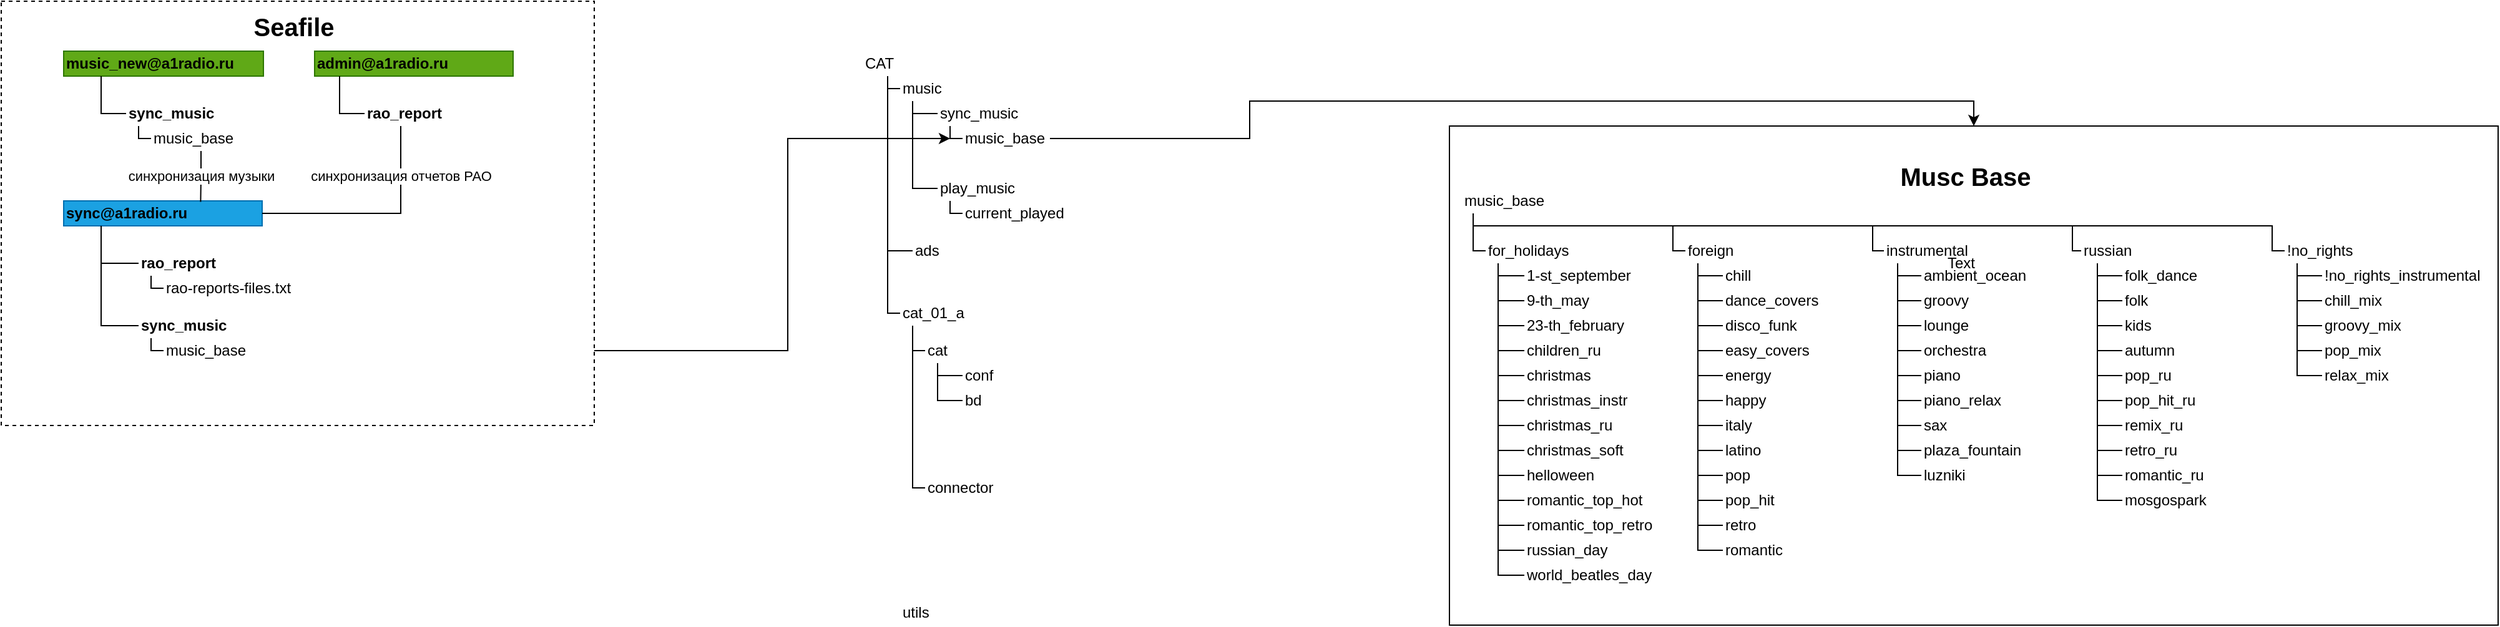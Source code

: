<mxfile version="15.2.1" type="github">
  <diagram id="9BgmfVq6AIESk__lORL1" name="Page-1">
    <mxGraphModel dx="1550" dy="375" grid="1" gridSize="10" guides="1" tooltips="1" connect="1" arrows="1" fold="1" page="1" pageScale="1" pageWidth="827" pageHeight="1169" background="none" math="0" shadow="0">
      <root>
        <mxCell id="0" />
        <mxCell id="1" parent="0" />
        <mxCell id="oPhpOvEjaYhGAEeN9ae9-47" style="edgeStyle=orthogonalEdgeStyle;rounded=0;orthogonalLoop=1;jettySize=auto;html=1;entryX=0;entryY=0.5;entryDx=0;entryDy=0;endArrow=none;endFill=0;" edge="1" parent="1" source="d_O0yF2bRHU_pppDEcbj-1" target="7tb3eAIySPWwLGPU3Ap1-7">
          <mxGeometry relative="1" as="geometry" />
        </mxCell>
        <mxCell id="oPhpOvEjaYhGAEeN9ae9-50" style="edgeStyle=orthogonalEdgeStyle;rounded=0;orthogonalLoop=1;jettySize=auto;html=1;entryX=0;entryY=0.5;entryDx=0;entryDy=0;endArrow=none;endFill=0;" edge="1" parent="1" source="d_O0yF2bRHU_pppDEcbj-1" target="7tb3eAIySPWwLGPU3Ap1-27">
          <mxGeometry relative="1" as="geometry">
            <Array as="points">
              <mxPoint x="120" y="250" />
            </Array>
          </mxGeometry>
        </mxCell>
        <mxCell id="d_O0yF2bRHU_pppDEcbj-1" value="CAT" style="text;html=1;strokeColor=none;fillColor=none;align=left;verticalAlign=middle;whiteSpace=wrap;rounded=0;" parent="1" vertex="1">
          <mxGeometry x="100" y="40" width="40" height="20" as="geometry" />
        </mxCell>
        <mxCell id="oPhpOvEjaYhGAEeN9ae9-45" style="edgeStyle=orthogonalEdgeStyle;rounded=0;orthogonalLoop=1;jettySize=auto;html=1;entryX=0;entryY=0.5;entryDx=0;entryDy=0;endArrow=none;endFill=0;" edge="1" parent="1" source="7tb3eAIySPWwLGPU3Ap1-1" target="7tb3eAIySPWwLGPU3Ap1-5">
          <mxGeometry relative="1" as="geometry">
            <Array as="points">
              <mxPoint x="140" y="150" />
            </Array>
          </mxGeometry>
        </mxCell>
        <mxCell id="oPhpOvEjaYhGAEeN9ae9-46" style="edgeStyle=orthogonalEdgeStyle;rounded=0;orthogonalLoop=1;jettySize=auto;html=1;entryX=0;entryY=0.5;entryDx=0;entryDy=0;endArrow=none;endFill=0;" edge="1" parent="1" source="7tb3eAIySPWwLGPU3Ap1-1" target="7tb3eAIySPWwLGPU3Ap1-4">
          <mxGeometry relative="1" as="geometry">
            <Array as="points">
              <mxPoint x="140" y="90" />
            </Array>
          </mxGeometry>
        </mxCell>
        <mxCell id="7tb3eAIySPWwLGPU3Ap1-1" value="music" style="text;html=1;strokeColor=none;fillColor=none;align=left;verticalAlign=middle;whiteSpace=wrap;rounded=0;" parent="1" vertex="1">
          <mxGeometry x="130" y="60" width="40" height="20" as="geometry" />
        </mxCell>
        <mxCell id="7tb3eAIySPWwLGPU3Ap1-3" value="" style="endArrow=none;html=1;entryX=0;entryY=0.5;entryDx=0;entryDy=0;align=left;" parent="1" target="7tb3eAIySPWwLGPU3Ap1-1" edge="1">
          <mxGeometry width="50" height="50" relative="1" as="geometry">
            <mxPoint x="120" y="70" as="sourcePoint" />
            <mxPoint x="230" y="90" as="targetPoint" />
          </mxGeometry>
        </mxCell>
        <mxCell id="ep3nBhFJSTnfOGq6wZo2-80" style="edgeStyle=orthogonalEdgeStyle;rounded=0;orthogonalLoop=1;jettySize=auto;html=1;entryX=0;entryY=0.5;entryDx=0;entryDy=0;endArrow=none;endFill=0;" parent="1" source="7tb3eAIySPWwLGPU3Ap1-4" target="7tb3eAIySPWwLGPU3Ap1-6" edge="1">
          <mxGeometry relative="1" as="geometry">
            <Array as="points">
              <mxPoint x="170" y="110" />
            </Array>
          </mxGeometry>
        </mxCell>
        <mxCell id="7tb3eAIySPWwLGPU3Ap1-4" value="sync_music" style="text;html=1;strokeColor=none;fillColor=none;align=left;verticalAlign=middle;whiteSpace=wrap;rounded=0;" parent="1" vertex="1">
          <mxGeometry x="160" y="80" width="70" height="20" as="geometry" />
        </mxCell>
        <mxCell id="ep3nBhFJSTnfOGq6wZo2-81" style="edgeStyle=orthogonalEdgeStyle;rounded=0;orthogonalLoop=1;jettySize=auto;html=1;entryX=0;entryY=0.5;entryDx=0;entryDy=0;endArrow=none;endFill=0;" parent="1" source="7tb3eAIySPWwLGPU3Ap1-5" target="7tb3eAIySPWwLGPU3Ap1-21" edge="1">
          <mxGeometry relative="1" as="geometry">
            <Array as="points">
              <mxPoint x="170" y="170" />
            </Array>
          </mxGeometry>
        </mxCell>
        <mxCell id="7tb3eAIySPWwLGPU3Ap1-5" value="play_music" style="text;html=1;strokeColor=none;fillColor=none;align=left;verticalAlign=middle;whiteSpace=wrap;rounded=0;" parent="1" vertex="1">
          <mxGeometry x="160" y="140" width="70" height="20" as="geometry" />
        </mxCell>
        <mxCell id="oPhpOvEjaYhGAEeN9ae9-40" style="edgeStyle=orthogonalEdgeStyle;rounded=0;orthogonalLoop=1;jettySize=auto;html=1;entryX=0.5;entryY=0;entryDx=0;entryDy=0;endArrow=classic;endFill=1;" edge="1" parent="1" source="7tb3eAIySPWwLGPU3Ap1-6" target="oPhpOvEjaYhGAEeN9ae9-32">
          <mxGeometry relative="1" as="geometry" />
        </mxCell>
        <mxCell id="7tb3eAIySPWwLGPU3Ap1-6" value="music_base" style="text;html=1;strokeColor=none;fillColor=none;align=left;verticalAlign=middle;whiteSpace=wrap;rounded=0;" parent="1" vertex="1">
          <mxGeometry x="180" y="100" width="70" height="20" as="geometry" />
        </mxCell>
        <mxCell id="7tb3eAIySPWwLGPU3Ap1-7" value="ads" style="text;html=1;strokeColor=none;fillColor=none;align=left;verticalAlign=middle;whiteSpace=wrap;rounded=0;" parent="1" vertex="1">
          <mxGeometry x="140" y="190" width="30" height="20" as="geometry" />
        </mxCell>
        <mxCell id="7tb3eAIySPWwLGPU3Ap1-21" value="current_played" style="text;html=1;strokeColor=none;fillColor=none;align=left;verticalAlign=middle;whiteSpace=wrap;rounded=0;" parent="1" vertex="1">
          <mxGeometry x="180" y="160" width="80" height="20" as="geometry" />
        </mxCell>
        <mxCell id="oPhpOvEjaYhGAEeN9ae9-48" style="edgeStyle=orthogonalEdgeStyle;rounded=0;orthogonalLoop=1;jettySize=auto;html=1;entryX=0;entryY=0.5;entryDx=0;entryDy=0;endArrow=none;endFill=0;" edge="1" parent="1" source="7tb3eAIySPWwLGPU3Ap1-27" target="7tb3eAIySPWwLGPU3Ap1-30">
          <mxGeometry relative="1" as="geometry">
            <Array as="points">
              <mxPoint x="140" y="280" />
            </Array>
          </mxGeometry>
        </mxCell>
        <mxCell id="oPhpOvEjaYhGAEeN9ae9-49" style="edgeStyle=orthogonalEdgeStyle;rounded=0;orthogonalLoop=1;jettySize=auto;html=1;entryX=0;entryY=0.5;entryDx=0;entryDy=0;endArrow=none;endFill=0;" edge="1" parent="1" source="7tb3eAIySPWwLGPU3Ap1-27" target="7tb3eAIySPWwLGPU3Ap1-39">
          <mxGeometry relative="1" as="geometry">
            <Array as="points">
              <mxPoint x="140" y="390" />
            </Array>
          </mxGeometry>
        </mxCell>
        <mxCell id="7tb3eAIySPWwLGPU3Ap1-27" value="cat_01_a" style="text;html=1;strokeColor=none;fillColor=none;align=left;verticalAlign=middle;whiteSpace=wrap;rounded=0;" parent="1" vertex="1">
          <mxGeometry x="130" y="240" width="60" height="20" as="geometry" />
        </mxCell>
        <mxCell id="oPhpOvEjaYhGAEeN9ae9-43" style="edgeStyle=orthogonalEdgeStyle;rounded=0;orthogonalLoop=1;jettySize=auto;html=1;entryX=0;entryY=0.5;entryDx=0;entryDy=0;endArrow=none;endFill=0;" edge="1" parent="1" target="7tb3eAIySPWwLGPU3Ap1-41">
          <mxGeometry relative="1" as="geometry">
            <mxPoint x="160" y="290" as="sourcePoint" />
            <Array as="points">
              <mxPoint x="160" y="300" />
            </Array>
          </mxGeometry>
        </mxCell>
        <mxCell id="oPhpOvEjaYhGAEeN9ae9-44" style="edgeStyle=orthogonalEdgeStyle;rounded=0;orthogonalLoop=1;jettySize=auto;html=1;entryX=0;entryY=0.5;entryDx=0;entryDy=0;endArrow=none;endFill=0;" edge="1" parent="1" target="7tb3eAIySPWwLGPU3Ap1-42">
          <mxGeometry relative="1" as="geometry">
            <mxPoint x="160" y="290" as="sourcePoint" />
            <Array as="points">
              <mxPoint x="160" y="320" />
            </Array>
          </mxGeometry>
        </mxCell>
        <mxCell id="7tb3eAIySPWwLGPU3Ap1-30" value="cat" style="text;html=1;strokeColor=none;fillColor=none;align=left;verticalAlign=middle;whiteSpace=wrap;rounded=0;" parent="1" vertex="1">
          <mxGeometry x="150" y="270" width="30" height="20" as="geometry" />
        </mxCell>
        <mxCell id="7tb3eAIySPWwLGPU3Ap1-39" value="connector" style="text;html=1;strokeColor=none;fillColor=none;align=left;verticalAlign=middle;whiteSpace=wrap;rounded=0;" parent="1" vertex="1">
          <mxGeometry x="150" y="380" width="60" height="20" as="geometry" />
        </mxCell>
        <mxCell id="7tb3eAIySPWwLGPU3Ap1-41" value="conf" style="text;html=1;strokeColor=none;fillColor=none;align=left;verticalAlign=middle;whiteSpace=wrap;rounded=0;" parent="1" vertex="1">
          <mxGeometry x="180" y="290" width="40" height="20" as="geometry" />
        </mxCell>
        <mxCell id="7tb3eAIySPWwLGPU3Ap1-42" value="bd" style="text;html=1;strokeColor=none;fillColor=none;align=left;verticalAlign=middle;whiteSpace=wrap;rounded=0;" parent="1" vertex="1">
          <mxGeometry x="180" y="310" width="40" height="20" as="geometry" />
        </mxCell>
        <mxCell id="7tb3eAIySPWwLGPU3Ap1-44" value="utils" style="text;html=1;strokeColor=none;fillColor=none;align=left;verticalAlign=middle;whiteSpace=wrap;rounded=0;" parent="1" vertex="1">
          <mxGeometry x="130" y="480" width="40" height="20" as="geometry" />
        </mxCell>
        <mxCell id="ep3nBhFJSTnfOGq6wZo2-79" style="edgeStyle=orthogonalEdgeStyle;rounded=0;orthogonalLoop=1;jettySize=auto;html=1;endArrow=classic;endFill=1;" parent="1" source="ep3nBhFJSTnfOGq6wZo2-77" edge="1">
          <mxGeometry relative="1" as="geometry">
            <mxPoint x="170" y="110" as="targetPoint" />
            <Array as="points">
              <mxPoint x="40" y="280" />
              <mxPoint x="40" y="110" />
            </Array>
          </mxGeometry>
        </mxCell>
        <mxCell id="oPhpOvEjaYhGAEeN9ae9-36" value="" style="group;" vertex="1" connectable="0" parent="1">
          <mxGeometry x="570" y="100" width="840" height="400" as="geometry" />
        </mxCell>
        <mxCell id="oPhpOvEjaYhGAEeN9ae9-32" value="" style="rounded=0;whiteSpace=wrap;html=1;" vertex="1" parent="oPhpOvEjaYhGAEeN9ae9-36">
          <mxGeometry width="840" height="400" as="geometry" />
        </mxCell>
        <mxCell id="d_O0yF2bRHU_pppDEcbj-6" value="music_base" style="text;html=1;strokeColor=none;fillColor=none;align=left;verticalAlign=middle;whiteSpace=wrap;rounded=0;" parent="oPhpOvEjaYhGAEeN9ae9-36" vertex="1">
          <mxGeometry x="10" y="50" width="70" height="20" as="geometry" />
        </mxCell>
        <mxCell id="d_O0yF2bRHU_pppDEcbj-8" value="for_holidays" style="text;html=1;strokeColor=none;fillColor=none;align=left;verticalAlign=middle;whiteSpace=wrap;rounded=0;" parent="oPhpOvEjaYhGAEeN9ae9-36" vertex="1">
          <mxGeometry x="29" y="90" width="70" height="20" as="geometry" />
        </mxCell>
        <mxCell id="ep3nBhFJSTnfOGq6wZo2-87" style="edgeStyle=orthogonalEdgeStyle;rounded=0;orthogonalLoop=1;jettySize=auto;html=1;entryX=0;entryY=0.5;entryDx=0;entryDy=0;endArrow=none;endFill=0;" parent="oPhpOvEjaYhGAEeN9ae9-36" source="d_O0yF2bRHU_pppDEcbj-6" target="d_O0yF2bRHU_pppDEcbj-8" edge="1">
          <mxGeometry relative="1" as="geometry">
            <Array as="points">
              <mxPoint x="19" y="100" />
            </Array>
          </mxGeometry>
        </mxCell>
        <mxCell id="d_O0yF2bRHU_pppDEcbj-12" value="1-st_september" style="text;html=1;strokeColor=none;fillColor=none;align=left;verticalAlign=middle;whiteSpace=wrap;rounded=0;" parent="oPhpOvEjaYhGAEeN9ae9-36" vertex="1">
          <mxGeometry x="60" y="110" width="90" height="20" as="geometry" />
        </mxCell>
        <mxCell id="ep3nBhFJSTnfOGq6wZo2-110" style="edgeStyle=orthogonalEdgeStyle;rounded=0;orthogonalLoop=1;jettySize=auto;html=1;entryX=0;entryY=0.5;entryDx=0;entryDy=0;endArrow=none;endFill=0;" parent="oPhpOvEjaYhGAEeN9ae9-36" source="d_O0yF2bRHU_pppDEcbj-8" target="d_O0yF2bRHU_pppDEcbj-12" edge="1">
          <mxGeometry relative="1" as="geometry">
            <Array as="points">
              <mxPoint x="39" y="120" />
            </Array>
          </mxGeometry>
        </mxCell>
        <mxCell id="d_O0yF2bRHU_pppDEcbj-14" value="9-th_may" style="text;html=1;strokeColor=none;fillColor=none;align=left;verticalAlign=middle;whiteSpace=wrap;rounded=0;" parent="oPhpOvEjaYhGAEeN9ae9-36" vertex="1">
          <mxGeometry x="60" y="130" width="60" height="20" as="geometry" />
        </mxCell>
        <mxCell id="ep3nBhFJSTnfOGq6wZo2-111" style="edgeStyle=orthogonalEdgeStyle;rounded=0;orthogonalLoop=1;jettySize=auto;html=1;entryX=0;entryY=0.5;entryDx=0;entryDy=0;endArrow=none;endFill=0;" parent="oPhpOvEjaYhGAEeN9ae9-36" source="d_O0yF2bRHU_pppDEcbj-8" target="d_O0yF2bRHU_pppDEcbj-14" edge="1">
          <mxGeometry relative="1" as="geometry">
            <Array as="points">
              <mxPoint x="39" y="140" />
            </Array>
          </mxGeometry>
        </mxCell>
        <mxCell id="d_O0yF2bRHU_pppDEcbj-16" value="children_ru" style="text;html=1;fillColor=none;align=left;verticalAlign=middle;whiteSpace=wrap;rounded=0;" parent="oPhpOvEjaYhGAEeN9ae9-36" vertex="1">
          <mxGeometry x="60" y="170" width="70" height="20" as="geometry" />
        </mxCell>
        <mxCell id="ep3nBhFJSTnfOGq6wZo2-113" style="edgeStyle=orthogonalEdgeStyle;rounded=0;orthogonalLoop=1;jettySize=auto;html=1;entryX=0;entryY=0.5;entryDx=0;entryDy=0;endArrow=none;endFill=0;" parent="oPhpOvEjaYhGAEeN9ae9-36" source="d_O0yF2bRHU_pppDEcbj-8" target="d_O0yF2bRHU_pppDEcbj-16" edge="1">
          <mxGeometry relative="1" as="geometry">
            <Array as="points">
              <mxPoint x="39" y="180" />
            </Array>
          </mxGeometry>
        </mxCell>
        <mxCell id="d_O0yF2bRHU_pppDEcbj-17" value="23-th_february" style="text;html=1;strokeColor=none;fillColor=none;align=left;verticalAlign=middle;whiteSpace=wrap;rounded=0;" parent="oPhpOvEjaYhGAEeN9ae9-36" vertex="1">
          <mxGeometry x="60" y="150" width="90" height="20" as="geometry" />
        </mxCell>
        <mxCell id="ep3nBhFJSTnfOGq6wZo2-112" style="edgeStyle=orthogonalEdgeStyle;rounded=0;orthogonalLoop=1;jettySize=auto;html=1;entryX=0;entryY=0.5;entryDx=0;entryDy=0;endArrow=none;endFill=0;" parent="oPhpOvEjaYhGAEeN9ae9-36" source="d_O0yF2bRHU_pppDEcbj-8" target="d_O0yF2bRHU_pppDEcbj-17" edge="1">
          <mxGeometry relative="1" as="geometry">
            <Array as="points">
              <mxPoint x="39" y="160" />
            </Array>
          </mxGeometry>
        </mxCell>
        <mxCell id="d_O0yF2bRHU_pppDEcbj-21" value="christmas" style="text;html=1;strokeColor=none;fillColor=none;align=left;verticalAlign=middle;whiteSpace=wrap;rounded=0;" parent="oPhpOvEjaYhGAEeN9ae9-36" vertex="1">
          <mxGeometry x="60" y="190" width="60" height="20" as="geometry" />
        </mxCell>
        <mxCell id="ep3nBhFJSTnfOGq6wZo2-114" style="edgeStyle=orthogonalEdgeStyle;rounded=0;orthogonalLoop=1;jettySize=auto;html=1;entryX=0;entryY=0.5;entryDx=0;entryDy=0;endArrow=none;endFill=0;" parent="oPhpOvEjaYhGAEeN9ae9-36" source="d_O0yF2bRHU_pppDEcbj-8" target="d_O0yF2bRHU_pppDEcbj-21" edge="1">
          <mxGeometry relative="1" as="geometry">
            <Array as="points">
              <mxPoint x="39" y="200" />
            </Array>
          </mxGeometry>
        </mxCell>
        <mxCell id="d_O0yF2bRHU_pppDEcbj-23" value="christmas_instr" style="text;html=1;strokeColor=none;fillColor=none;align=left;verticalAlign=middle;whiteSpace=wrap;rounded=0;" parent="oPhpOvEjaYhGAEeN9ae9-36" vertex="1">
          <mxGeometry x="60" y="210" width="90" height="20" as="geometry" />
        </mxCell>
        <mxCell id="oPhpOvEjaYhGAEeN9ae9-11" style="edgeStyle=orthogonalEdgeStyle;rounded=0;orthogonalLoop=1;jettySize=auto;html=1;entryX=0;entryY=0.5;entryDx=0;entryDy=0;endArrow=none;endFill=0;" edge="1" parent="oPhpOvEjaYhGAEeN9ae9-36" source="d_O0yF2bRHU_pppDEcbj-8" target="d_O0yF2bRHU_pppDEcbj-23">
          <mxGeometry relative="1" as="geometry">
            <Array as="points">
              <mxPoint x="39" y="220" />
            </Array>
          </mxGeometry>
        </mxCell>
        <mxCell id="d_O0yF2bRHU_pppDEcbj-24" value="christmas_ru" style="text;html=1;strokeColor=none;fillColor=none;align=left;verticalAlign=middle;whiteSpace=wrap;rounded=0;" parent="oPhpOvEjaYhGAEeN9ae9-36" vertex="1">
          <mxGeometry x="60" y="230" width="80" height="20" as="geometry" />
        </mxCell>
        <mxCell id="oPhpOvEjaYhGAEeN9ae9-12" style="edgeStyle=orthogonalEdgeStyle;rounded=0;orthogonalLoop=1;jettySize=auto;html=1;entryX=0;entryY=0.5;entryDx=0;entryDy=0;endArrow=none;endFill=0;" edge="1" parent="oPhpOvEjaYhGAEeN9ae9-36" source="d_O0yF2bRHU_pppDEcbj-8" target="d_O0yF2bRHU_pppDEcbj-24">
          <mxGeometry relative="1" as="geometry">
            <Array as="points">
              <mxPoint x="39" y="240" />
            </Array>
          </mxGeometry>
        </mxCell>
        <mxCell id="d_O0yF2bRHU_pppDEcbj-25" value="christmas_soft" style="text;html=1;strokeColor=none;fillColor=none;align=left;verticalAlign=middle;whiteSpace=wrap;rounded=0;" parent="oPhpOvEjaYhGAEeN9ae9-36" vertex="1">
          <mxGeometry x="60" y="250" width="90" height="20" as="geometry" />
        </mxCell>
        <mxCell id="oPhpOvEjaYhGAEeN9ae9-13" style="edgeStyle=orthogonalEdgeStyle;rounded=0;orthogonalLoop=1;jettySize=auto;html=1;entryX=0;entryY=0.5;entryDx=0;entryDy=0;endArrow=none;endFill=0;" edge="1" parent="oPhpOvEjaYhGAEeN9ae9-36" source="d_O0yF2bRHU_pppDEcbj-8" target="d_O0yF2bRHU_pppDEcbj-25">
          <mxGeometry relative="1" as="geometry">
            <Array as="points">
              <mxPoint x="39" y="260" />
            </Array>
          </mxGeometry>
        </mxCell>
        <mxCell id="d_O0yF2bRHU_pppDEcbj-26" value="helloween" style="text;html=1;strokeColor=none;fillColor=none;align=left;verticalAlign=middle;whiteSpace=wrap;rounded=0;" parent="oPhpOvEjaYhGAEeN9ae9-36" vertex="1">
          <mxGeometry x="60" y="270" width="70" height="20" as="geometry" />
        </mxCell>
        <mxCell id="oPhpOvEjaYhGAEeN9ae9-14" style="edgeStyle=orthogonalEdgeStyle;rounded=0;orthogonalLoop=1;jettySize=auto;html=1;entryX=0;entryY=0.5;entryDx=0;entryDy=0;endArrow=none;endFill=0;" edge="1" parent="oPhpOvEjaYhGAEeN9ae9-36" source="d_O0yF2bRHU_pppDEcbj-8" target="d_O0yF2bRHU_pppDEcbj-26">
          <mxGeometry relative="1" as="geometry">
            <Array as="points">
              <mxPoint x="39" y="280" />
            </Array>
          </mxGeometry>
        </mxCell>
        <mxCell id="d_O0yF2bRHU_pppDEcbj-27" value="romantic_top_hot" style="text;html=1;strokeColor=none;fillColor=none;align=left;verticalAlign=middle;whiteSpace=wrap;rounded=0;" parent="oPhpOvEjaYhGAEeN9ae9-36" vertex="1">
          <mxGeometry x="60" y="290" width="110" height="20" as="geometry" />
        </mxCell>
        <mxCell id="oPhpOvEjaYhGAEeN9ae9-15" style="edgeStyle=orthogonalEdgeStyle;rounded=0;orthogonalLoop=1;jettySize=auto;html=1;entryX=0;entryY=0.5;entryDx=0;entryDy=0;endArrow=none;endFill=0;" edge="1" parent="oPhpOvEjaYhGAEeN9ae9-36" source="d_O0yF2bRHU_pppDEcbj-8" target="d_O0yF2bRHU_pppDEcbj-27">
          <mxGeometry relative="1" as="geometry">
            <Array as="points">
              <mxPoint x="39" y="300" />
            </Array>
          </mxGeometry>
        </mxCell>
        <mxCell id="d_O0yF2bRHU_pppDEcbj-28" value="romantic_top_retro" style="text;html=1;strokeColor=none;fillColor=none;align=left;verticalAlign=middle;whiteSpace=wrap;rounded=0;" parent="oPhpOvEjaYhGAEeN9ae9-36" vertex="1">
          <mxGeometry x="60" y="310" width="120" height="20" as="geometry" />
        </mxCell>
        <mxCell id="oPhpOvEjaYhGAEeN9ae9-16" style="edgeStyle=orthogonalEdgeStyle;rounded=0;orthogonalLoop=1;jettySize=auto;html=1;entryX=0;entryY=0.5;entryDx=0;entryDy=0;endArrow=none;endFill=0;" edge="1" parent="oPhpOvEjaYhGAEeN9ae9-36" source="d_O0yF2bRHU_pppDEcbj-8" target="d_O0yF2bRHU_pppDEcbj-28">
          <mxGeometry relative="1" as="geometry">
            <Array as="points">
              <mxPoint x="39" y="320" />
            </Array>
          </mxGeometry>
        </mxCell>
        <mxCell id="d_O0yF2bRHU_pppDEcbj-29" value="russian_day" style="text;html=1;strokeColor=none;fillColor=none;align=left;verticalAlign=middle;whiteSpace=wrap;rounded=0;" parent="oPhpOvEjaYhGAEeN9ae9-36" vertex="1">
          <mxGeometry x="60" y="330" width="80" height="20" as="geometry" />
        </mxCell>
        <mxCell id="oPhpOvEjaYhGAEeN9ae9-17" style="edgeStyle=orthogonalEdgeStyle;rounded=0;orthogonalLoop=1;jettySize=auto;html=1;entryX=0;entryY=0.5;entryDx=0;entryDy=0;endArrow=none;endFill=0;" edge="1" parent="oPhpOvEjaYhGAEeN9ae9-36" source="d_O0yF2bRHU_pppDEcbj-8" target="d_O0yF2bRHU_pppDEcbj-29">
          <mxGeometry relative="1" as="geometry">
            <Array as="points">
              <mxPoint x="39" y="340" />
            </Array>
          </mxGeometry>
        </mxCell>
        <mxCell id="d_O0yF2bRHU_pppDEcbj-30" value="world_beatles_day" style="text;html=1;strokeColor=none;fillColor=none;align=left;verticalAlign=middle;whiteSpace=wrap;rounded=0;" parent="oPhpOvEjaYhGAEeN9ae9-36" vertex="1">
          <mxGeometry x="60" y="350" width="120" height="20" as="geometry" />
        </mxCell>
        <mxCell id="ep3nBhFJSTnfOGq6wZo2-109" style="edgeStyle=orthogonalEdgeStyle;rounded=0;orthogonalLoop=1;jettySize=auto;html=1;entryX=0;entryY=0.5;entryDx=0;entryDy=0;endArrow=none;endFill=0;" parent="oPhpOvEjaYhGAEeN9ae9-36" source="d_O0yF2bRHU_pppDEcbj-8" target="d_O0yF2bRHU_pppDEcbj-30" edge="1">
          <mxGeometry relative="1" as="geometry">
            <Array as="points">
              <mxPoint x="39" y="360" />
            </Array>
          </mxGeometry>
        </mxCell>
        <mxCell id="d_O0yF2bRHU_pppDEcbj-42" value="foreign" style="text;html=1;strokeColor=none;fillColor=none;align=left;verticalAlign=middle;whiteSpace=wrap;rounded=0;" parent="oPhpOvEjaYhGAEeN9ae9-36" vertex="1">
          <mxGeometry x="189" y="90" width="50" height="20" as="geometry" />
        </mxCell>
        <mxCell id="ep3nBhFJSTnfOGq6wZo2-88" style="edgeStyle=orthogonalEdgeStyle;rounded=0;orthogonalLoop=1;jettySize=auto;html=1;entryX=0;entryY=0.5;entryDx=0;entryDy=0;endArrow=none;endFill=0;" parent="oPhpOvEjaYhGAEeN9ae9-36" source="d_O0yF2bRHU_pppDEcbj-6" target="d_O0yF2bRHU_pppDEcbj-42" edge="1">
          <mxGeometry relative="1" as="geometry">
            <Array as="points">
              <mxPoint x="19" y="80" />
              <mxPoint x="179" y="80" />
              <mxPoint x="179" y="100" />
            </Array>
          </mxGeometry>
        </mxCell>
        <mxCell id="d_O0yF2bRHU_pppDEcbj-45" value="chill" style="text;html=1;strokeColor=none;fillColor=none;align=left;verticalAlign=middle;whiteSpace=wrap;rounded=0;" parent="oPhpOvEjaYhGAEeN9ae9-36" vertex="1">
          <mxGeometry x="219" y="110" width="30" height="20" as="geometry" />
        </mxCell>
        <mxCell id="ep3nBhFJSTnfOGq6wZo2-106" style="edgeStyle=orthogonalEdgeStyle;rounded=0;orthogonalLoop=1;jettySize=auto;html=1;entryX=0;entryY=0.5;entryDx=0;entryDy=0;endArrow=none;endFill=0;" parent="oPhpOvEjaYhGAEeN9ae9-36" source="d_O0yF2bRHU_pppDEcbj-42" target="d_O0yF2bRHU_pppDEcbj-45" edge="1">
          <mxGeometry relative="1" as="geometry">
            <Array as="points">
              <mxPoint x="199" y="120" />
            </Array>
          </mxGeometry>
        </mxCell>
        <mxCell id="d_O0yF2bRHU_pppDEcbj-46" value="dance_covers" style="text;html=1;strokeColor=none;fillColor=none;align=left;verticalAlign=middle;whiteSpace=wrap;rounded=0;" parent="oPhpOvEjaYhGAEeN9ae9-36" vertex="1">
          <mxGeometry x="219" y="130" width="90" height="20" as="geometry" />
        </mxCell>
        <mxCell id="ep3nBhFJSTnfOGq6wZo2-105" style="edgeStyle=orthogonalEdgeStyle;rounded=0;orthogonalLoop=1;jettySize=auto;html=1;entryX=0;entryY=0.5;entryDx=0;entryDy=0;endArrow=none;endFill=0;" parent="oPhpOvEjaYhGAEeN9ae9-36" source="d_O0yF2bRHU_pppDEcbj-42" target="d_O0yF2bRHU_pppDEcbj-46" edge="1">
          <mxGeometry relative="1" as="geometry">
            <Array as="points">
              <mxPoint x="199" y="140" />
            </Array>
          </mxGeometry>
        </mxCell>
        <mxCell id="d_O0yF2bRHU_pppDEcbj-47" value="disco_funk" style="text;html=1;strokeColor=none;fillColor=none;align=left;verticalAlign=middle;whiteSpace=wrap;rounded=0;" parent="oPhpOvEjaYhGAEeN9ae9-36" vertex="1">
          <mxGeometry x="219" y="150" width="70" height="20" as="geometry" />
        </mxCell>
        <mxCell id="ep3nBhFJSTnfOGq6wZo2-104" style="edgeStyle=orthogonalEdgeStyle;rounded=0;orthogonalLoop=1;jettySize=auto;html=1;entryX=0;entryY=0.5;entryDx=0;entryDy=0;endArrow=none;endFill=0;" parent="oPhpOvEjaYhGAEeN9ae9-36" source="d_O0yF2bRHU_pppDEcbj-42" target="d_O0yF2bRHU_pppDEcbj-47" edge="1">
          <mxGeometry relative="1" as="geometry">
            <Array as="points">
              <mxPoint x="199" y="160" />
            </Array>
          </mxGeometry>
        </mxCell>
        <mxCell id="d_O0yF2bRHU_pppDEcbj-48" value="easy_covers" style="text;html=1;strokeColor=none;fillColor=none;align=left;verticalAlign=middle;whiteSpace=wrap;rounded=0;" parent="oPhpOvEjaYhGAEeN9ae9-36" vertex="1">
          <mxGeometry x="219" y="170" width="80" height="20" as="geometry" />
        </mxCell>
        <mxCell id="ep3nBhFJSTnfOGq6wZo2-103" style="edgeStyle=orthogonalEdgeStyle;rounded=0;orthogonalLoop=1;jettySize=auto;html=1;entryX=0;entryY=0.5;entryDx=0;entryDy=0;endArrow=none;endFill=0;" parent="oPhpOvEjaYhGAEeN9ae9-36" source="d_O0yF2bRHU_pppDEcbj-42" target="d_O0yF2bRHU_pppDEcbj-48" edge="1">
          <mxGeometry relative="1" as="geometry">
            <Array as="points">
              <mxPoint x="199" y="180" />
            </Array>
          </mxGeometry>
        </mxCell>
        <mxCell id="d_O0yF2bRHU_pppDEcbj-49" value="energy" style="text;html=1;strokeColor=none;fillColor=none;align=left;verticalAlign=middle;whiteSpace=wrap;rounded=0;" parent="oPhpOvEjaYhGAEeN9ae9-36" vertex="1">
          <mxGeometry x="219" y="190" width="50" height="20" as="geometry" />
        </mxCell>
        <mxCell id="ep3nBhFJSTnfOGq6wZo2-102" style="edgeStyle=orthogonalEdgeStyle;rounded=0;orthogonalLoop=1;jettySize=auto;html=1;entryX=0;entryY=0.5;entryDx=0;entryDy=0;endArrow=none;endFill=0;" parent="oPhpOvEjaYhGAEeN9ae9-36" source="d_O0yF2bRHU_pppDEcbj-42" target="d_O0yF2bRHU_pppDEcbj-49" edge="1">
          <mxGeometry relative="1" as="geometry">
            <Array as="points">
              <mxPoint x="199" y="200" />
            </Array>
          </mxGeometry>
        </mxCell>
        <mxCell id="d_O0yF2bRHU_pppDEcbj-50" value="happy" style="text;html=1;strokeColor=none;fillColor=none;align=left;verticalAlign=middle;whiteSpace=wrap;rounded=0;" parent="oPhpOvEjaYhGAEeN9ae9-36" vertex="1">
          <mxGeometry x="219" y="210" width="50" height="20" as="geometry" />
        </mxCell>
        <mxCell id="ep3nBhFJSTnfOGq6wZo2-101" style="edgeStyle=orthogonalEdgeStyle;rounded=0;orthogonalLoop=1;jettySize=auto;html=1;entryX=0;entryY=0.5;entryDx=0;entryDy=0;endArrow=none;endFill=0;" parent="oPhpOvEjaYhGAEeN9ae9-36" source="d_O0yF2bRHU_pppDEcbj-42" target="d_O0yF2bRHU_pppDEcbj-50" edge="1">
          <mxGeometry relative="1" as="geometry">
            <Array as="points">
              <mxPoint x="199" y="220" />
            </Array>
          </mxGeometry>
        </mxCell>
        <mxCell id="d_O0yF2bRHU_pppDEcbj-51" value="italy" style="text;html=1;strokeColor=none;fillColor=none;align=left;verticalAlign=middle;whiteSpace=wrap;rounded=0;" parent="oPhpOvEjaYhGAEeN9ae9-36" vertex="1">
          <mxGeometry x="219" y="230" width="40" height="20" as="geometry" />
        </mxCell>
        <mxCell id="ep3nBhFJSTnfOGq6wZo2-99" style="edgeStyle=orthogonalEdgeStyle;rounded=0;orthogonalLoop=1;jettySize=auto;html=1;entryX=0;entryY=0.5;entryDx=0;entryDy=0;endArrow=none;endFill=0;" parent="oPhpOvEjaYhGAEeN9ae9-36" source="d_O0yF2bRHU_pppDEcbj-42" target="d_O0yF2bRHU_pppDEcbj-51" edge="1">
          <mxGeometry relative="1" as="geometry">
            <Array as="points">
              <mxPoint x="199" y="240" />
            </Array>
          </mxGeometry>
        </mxCell>
        <mxCell id="d_O0yF2bRHU_pppDEcbj-52" value="latino" style="text;html=1;strokeColor=none;fillColor=none;align=left;verticalAlign=middle;whiteSpace=wrap;rounded=0;" parent="oPhpOvEjaYhGAEeN9ae9-36" vertex="1">
          <mxGeometry x="219" y="250" width="50" height="20" as="geometry" />
        </mxCell>
        <mxCell id="ep3nBhFJSTnfOGq6wZo2-98" style="edgeStyle=orthogonalEdgeStyle;rounded=0;orthogonalLoop=1;jettySize=auto;html=1;entryX=0;entryY=0.5;entryDx=0;entryDy=0;endArrow=none;endFill=0;" parent="oPhpOvEjaYhGAEeN9ae9-36" source="d_O0yF2bRHU_pppDEcbj-42" target="d_O0yF2bRHU_pppDEcbj-52" edge="1">
          <mxGeometry relative="1" as="geometry">
            <Array as="points">
              <mxPoint x="199" y="260" />
            </Array>
          </mxGeometry>
        </mxCell>
        <mxCell id="d_O0yF2bRHU_pppDEcbj-53" value="pop" style="text;html=1;strokeColor=none;fillColor=none;align=left;verticalAlign=middle;whiteSpace=wrap;rounded=0;" parent="oPhpOvEjaYhGAEeN9ae9-36" vertex="1">
          <mxGeometry x="219" y="270" width="40" height="20" as="geometry" />
        </mxCell>
        <mxCell id="ep3nBhFJSTnfOGq6wZo2-97" style="edgeStyle=orthogonalEdgeStyle;rounded=0;orthogonalLoop=1;jettySize=auto;html=1;entryX=0;entryY=0.5;entryDx=0;entryDy=0;endArrow=none;endFill=0;" parent="oPhpOvEjaYhGAEeN9ae9-36" source="d_O0yF2bRHU_pppDEcbj-42" target="d_O0yF2bRHU_pppDEcbj-53" edge="1">
          <mxGeometry relative="1" as="geometry">
            <Array as="points">
              <mxPoint x="199" y="280" />
            </Array>
          </mxGeometry>
        </mxCell>
        <mxCell id="d_O0yF2bRHU_pppDEcbj-54" value="pop_hit" style="text;html=1;strokeColor=none;fillColor=none;align=left;verticalAlign=middle;whiteSpace=wrap;rounded=0;" parent="oPhpOvEjaYhGAEeN9ae9-36" vertex="1">
          <mxGeometry x="219" y="290" width="60" height="20" as="geometry" />
        </mxCell>
        <mxCell id="ep3nBhFJSTnfOGq6wZo2-96" style="edgeStyle=orthogonalEdgeStyle;rounded=0;orthogonalLoop=1;jettySize=auto;html=1;entryX=0;entryY=0.5;entryDx=0;entryDy=0;endArrow=none;endFill=0;" parent="oPhpOvEjaYhGAEeN9ae9-36" source="d_O0yF2bRHU_pppDEcbj-42" target="d_O0yF2bRHU_pppDEcbj-54" edge="1">
          <mxGeometry relative="1" as="geometry">
            <Array as="points">
              <mxPoint x="199" y="300" />
            </Array>
          </mxGeometry>
        </mxCell>
        <mxCell id="d_O0yF2bRHU_pppDEcbj-55" value="retro" style="text;html=1;strokeColor=none;fillColor=none;align=left;verticalAlign=middle;whiteSpace=wrap;rounded=0;" parent="oPhpOvEjaYhGAEeN9ae9-36" vertex="1">
          <mxGeometry x="219" y="310" width="50" height="20" as="geometry" />
        </mxCell>
        <mxCell id="ep3nBhFJSTnfOGq6wZo2-95" style="edgeStyle=orthogonalEdgeStyle;rounded=0;orthogonalLoop=1;jettySize=auto;html=1;entryX=0;entryY=0.5;entryDx=0;entryDy=0;endArrow=none;endFill=0;" parent="oPhpOvEjaYhGAEeN9ae9-36" source="d_O0yF2bRHU_pppDEcbj-42" target="d_O0yF2bRHU_pppDEcbj-55" edge="1">
          <mxGeometry relative="1" as="geometry">
            <Array as="points">
              <mxPoint x="199" y="320" />
            </Array>
          </mxGeometry>
        </mxCell>
        <mxCell id="d_O0yF2bRHU_pppDEcbj-56" value="romantic" style="text;html=1;strokeColor=none;fillColor=none;align=left;verticalAlign=middle;whiteSpace=wrap;rounded=0;" parent="oPhpOvEjaYhGAEeN9ae9-36" vertex="1">
          <mxGeometry x="219" y="330" width="70" height="20" as="geometry" />
        </mxCell>
        <mxCell id="ep3nBhFJSTnfOGq6wZo2-94" style="edgeStyle=orthogonalEdgeStyle;rounded=0;orthogonalLoop=1;jettySize=auto;html=1;endArrow=none;endFill=0;entryX=0;entryY=0.5;entryDx=0;entryDy=0;" parent="oPhpOvEjaYhGAEeN9ae9-36" source="d_O0yF2bRHU_pppDEcbj-42" target="d_O0yF2bRHU_pppDEcbj-56" edge="1">
          <mxGeometry relative="1" as="geometry">
            <mxPoint x="189" y="360.8" as="targetPoint" />
            <Array as="points">
              <mxPoint x="199" y="340" />
            </Array>
          </mxGeometry>
        </mxCell>
        <mxCell id="d_O0yF2bRHU_pppDEcbj-69" value="instrumental" style="text;html=1;strokeColor=none;fillColor=none;align=left;verticalAlign=middle;whiteSpace=wrap;rounded=0;" parent="oPhpOvEjaYhGAEeN9ae9-36" vertex="1">
          <mxGeometry x="348" y="90" width="71" height="20" as="geometry" />
        </mxCell>
        <mxCell id="ep3nBhFJSTnfOGq6wZo2-90" style="edgeStyle=orthogonalEdgeStyle;rounded=0;orthogonalLoop=1;jettySize=auto;html=1;entryX=0;entryY=0.5;entryDx=0;entryDy=0;endArrow=none;endFill=0;" parent="oPhpOvEjaYhGAEeN9ae9-36" source="d_O0yF2bRHU_pppDEcbj-6" target="d_O0yF2bRHU_pppDEcbj-69" edge="1">
          <mxGeometry relative="1" as="geometry">
            <Array as="points">
              <mxPoint x="19" y="80" />
              <mxPoint x="339" y="80" />
              <mxPoint x="339" y="100" />
            </Array>
          </mxGeometry>
        </mxCell>
        <mxCell id="d_O0yF2bRHU_pppDEcbj-72" value="ambient_ocean" style="text;html=1;strokeColor=none;fillColor=none;align=left;verticalAlign=middle;whiteSpace=wrap;rounded=0;" parent="oPhpOvEjaYhGAEeN9ae9-36" vertex="1">
          <mxGeometry x="378" y="110" width="95" height="20" as="geometry" />
        </mxCell>
        <mxCell id="oPhpOvEjaYhGAEeN9ae9-1" style="edgeStyle=orthogonalEdgeStyle;rounded=0;orthogonalLoop=1;jettySize=auto;html=1;entryX=0;entryY=0.5;entryDx=0;entryDy=0;endArrow=none;endFill=0;" edge="1" parent="oPhpOvEjaYhGAEeN9ae9-36" source="d_O0yF2bRHU_pppDEcbj-69" target="d_O0yF2bRHU_pppDEcbj-72">
          <mxGeometry relative="1" as="geometry">
            <Array as="points">
              <mxPoint x="359" y="120" />
            </Array>
          </mxGeometry>
        </mxCell>
        <mxCell id="d_O0yF2bRHU_pppDEcbj-73" value="groovy" style="text;html=1;strokeColor=none;fillColor=none;align=left;verticalAlign=middle;whiteSpace=wrap;rounded=0;" parent="oPhpOvEjaYhGAEeN9ae9-36" vertex="1">
          <mxGeometry x="378" y="130" width="50" height="20" as="geometry" />
        </mxCell>
        <mxCell id="oPhpOvEjaYhGAEeN9ae9-4" style="edgeStyle=orthogonalEdgeStyle;rounded=0;orthogonalLoop=1;jettySize=auto;html=1;entryX=0;entryY=0.5;entryDx=0;entryDy=0;endArrow=none;endFill=0;" edge="1" parent="oPhpOvEjaYhGAEeN9ae9-36" source="d_O0yF2bRHU_pppDEcbj-69" target="d_O0yF2bRHU_pppDEcbj-73">
          <mxGeometry relative="1" as="geometry">
            <Array as="points">
              <mxPoint x="359" y="140" />
            </Array>
          </mxGeometry>
        </mxCell>
        <mxCell id="d_O0yF2bRHU_pppDEcbj-74" value="lounge" style="text;html=1;strokeColor=none;fillColor=none;align=left;verticalAlign=middle;whiteSpace=wrap;rounded=0;" parent="oPhpOvEjaYhGAEeN9ae9-36" vertex="1">
          <mxGeometry x="378" y="150" width="50" height="20" as="geometry" />
        </mxCell>
        <mxCell id="oPhpOvEjaYhGAEeN9ae9-5" style="edgeStyle=orthogonalEdgeStyle;rounded=0;orthogonalLoop=1;jettySize=auto;html=1;entryX=0;entryY=0.5;entryDx=0;entryDy=0;endArrow=none;endFill=0;" edge="1" parent="oPhpOvEjaYhGAEeN9ae9-36" source="d_O0yF2bRHU_pppDEcbj-69" target="d_O0yF2bRHU_pppDEcbj-74">
          <mxGeometry relative="1" as="geometry">
            <Array as="points">
              <mxPoint x="359" y="160" />
            </Array>
          </mxGeometry>
        </mxCell>
        <mxCell id="d_O0yF2bRHU_pppDEcbj-75" value="orchestra" style="text;html=1;strokeColor=none;fillColor=none;align=left;verticalAlign=middle;whiteSpace=wrap;rounded=0;" parent="oPhpOvEjaYhGAEeN9ae9-36" vertex="1">
          <mxGeometry x="378" y="170" width="70" height="20" as="geometry" />
        </mxCell>
        <mxCell id="oPhpOvEjaYhGAEeN9ae9-6" style="edgeStyle=orthogonalEdgeStyle;rounded=0;orthogonalLoop=1;jettySize=auto;html=1;entryX=0;entryY=0.5;entryDx=0;entryDy=0;endArrow=none;endFill=0;" edge="1" parent="oPhpOvEjaYhGAEeN9ae9-36" source="d_O0yF2bRHU_pppDEcbj-69" target="d_O0yF2bRHU_pppDEcbj-75">
          <mxGeometry relative="1" as="geometry">
            <Array as="points">
              <mxPoint x="359" y="180" />
            </Array>
          </mxGeometry>
        </mxCell>
        <mxCell id="d_O0yF2bRHU_pppDEcbj-76" value="piano" style="text;html=1;strokeColor=none;fillColor=none;align=left;verticalAlign=middle;whiteSpace=wrap;rounded=0;" parent="oPhpOvEjaYhGAEeN9ae9-36" vertex="1">
          <mxGeometry x="378" y="190" width="50" height="20" as="geometry" />
        </mxCell>
        <mxCell id="oPhpOvEjaYhGAEeN9ae9-7" style="edgeStyle=orthogonalEdgeStyle;rounded=0;orthogonalLoop=1;jettySize=auto;html=1;entryX=0;entryY=0.5;entryDx=0;entryDy=0;endArrow=none;endFill=0;" edge="1" parent="oPhpOvEjaYhGAEeN9ae9-36" source="d_O0yF2bRHU_pppDEcbj-69" target="d_O0yF2bRHU_pppDEcbj-76">
          <mxGeometry relative="1" as="geometry">
            <Array as="points">
              <mxPoint x="359" y="200" />
            </Array>
          </mxGeometry>
        </mxCell>
        <mxCell id="d_O0yF2bRHU_pppDEcbj-77" value="piano_relax" style="text;html=1;strokeColor=none;fillColor=none;align=left;verticalAlign=middle;whiteSpace=wrap;rounded=0;" parent="oPhpOvEjaYhGAEeN9ae9-36" vertex="1">
          <mxGeometry x="378" y="210" width="80" height="20" as="geometry" />
        </mxCell>
        <mxCell id="oPhpOvEjaYhGAEeN9ae9-3" style="edgeStyle=orthogonalEdgeStyle;rounded=0;orthogonalLoop=1;jettySize=auto;html=1;entryX=0;entryY=0.5;entryDx=0;entryDy=0;endArrow=none;endFill=0;" edge="1" parent="oPhpOvEjaYhGAEeN9ae9-36" source="d_O0yF2bRHU_pppDEcbj-69" target="d_O0yF2bRHU_pppDEcbj-77">
          <mxGeometry relative="1" as="geometry">
            <Array as="points">
              <mxPoint x="359" y="220" />
            </Array>
          </mxGeometry>
        </mxCell>
        <mxCell id="d_O0yF2bRHU_pppDEcbj-78" value="sax" style="text;html=1;strokeColor=none;fillColor=none;align=left;verticalAlign=middle;whiteSpace=wrap;rounded=0;" parent="oPhpOvEjaYhGAEeN9ae9-36" vertex="1">
          <mxGeometry x="378" y="230" width="40" height="20" as="geometry" />
        </mxCell>
        <mxCell id="oPhpOvEjaYhGAEeN9ae9-8" style="edgeStyle=orthogonalEdgeStyle;rounded=0;orthogonalLoop=1;jettySize=auto;html=1;entryX=0;entryY=0.5;entryDx=0;entryDy=0;endArrow=none;endFill=0;" edge="1" parent="oPhpOvEjaYhGAEeN9ae9-36" source="d_O0yF2bRHU_pppDEcbj-69" target="d_O0yF2bRHU_pppDEcbj-78">
          <mxGeometry relative="1" as="geometry">
            <Array as="points">
              <mxPoint x="359" y="240" />
            </Array>
          </mxGeometry>
        </mxCell>
        <mxCell id="d_O0yF2bRHU_pppDEcbj-79" value="plaza_fountain" style="text;html=1;strokeColor=none;fillColor=none;align=left;verticalAlign=middle;whiteSpace=wrap;rounded=0;" parent="oPhpOvEjaYhGAEeN9ae9-36" vertex="1">
          <mxGeometry x="378" y="250" width="100" height="20" as="geometry" />
        </mxCell>
        <mxCell id="oPhpOvEjaYhGAEeN9ae9-2" style="edgeStyle=orthogonalEdgeStyle;rounded=0;orthogonalLoop=1;jettySize=auto;html=1;entryX=0;entryY=0.5;entryDx=0;entryDy=0;endArrow=none;endFill=0;" edge="1" parent="oPhpOvEjaYhGAEeN9ae9-36" source="d_O0yF2bRHU_pppDEcbj-69" target="d_O0yF2bRHU_pppDEcbj-79">
          <mxGeometry relative="1" as="geometry">
            <Array as="points">
              <mxPoint x="359" y="260" />
            </Array>
          </mxGeometry>
        </mxCell>
        <mxCell id="ep3nBhFJSTnfOGq6wZo2-1" value="russian" style="text;html=1;strokeColor=none;fillColor=none;align=left;verticalAlign=middle;whiteSpace=wrap;rounded=0;" parent="oPhpOvEjaYhGAEeN9ae9-36" vertex="1">
          <mxGeometry x="506" y="90" width="43" height="20" as="geometry" />
        </mxCell>
        <mxCell id="ep3nBhFJSTnfOGq6wZo2-92" style="edgeStyle=orthogonalEdgeStyle;rounded=0;orthogonalLoop=1;jettySize=auto;html=1;entryX=0;entryY=0.5;entryDx=0;entryDy=0;endArrow=none;endFill=0;" parent="oPhpOvEjaYhGAEeN9ae9-36" source="d_O0yF2bRHU_pppDEcbj-6" target="ep3nBhFJSTnfOGq6wZo2-1" edge="1">
          <mxGeometry relative="1" as="geometry">
            <Array as="points">
              <mxPoint x="19" y="80" />
              <mxPoint x="499" y="80" />
              <mxPoint x="499" y="100" />
            </Array>
          </mxGeometry>
        </mxCell>
        <mxCell id="ep3nBhFJSTnfOGq6wZo2-2" value="folk_dance" style="text;html=1;strokeColor=none;fillColor=none;align=left;verticalAlign=middle;whiteSpace=wrap;rounded=0;" parent="oPhpOvEjaYhGAEeN9ae9-36" vertex="1">
          <mxGeometry x="539" y="110" width="80" height="20" as="geometry" />
        </mxCell>
        <mxCell id="oPhpOvEjaYhGAEeN9ae9-26" style="edgeStyle=orthogonalEdgeStyle;rounded=0;orthogonalLoop=1;jettySize=auto;html=1;entryX=0;entryY=0.5;entryDx=0;entryDy=0;endArrow=none;endFill=0;" edge="1" parent="oPhpOvEjaYhGAEeN9ae9-36" source="ep3nBhFJSTnfOGq6wZo2-1" target="ep3nBhFJSTnfOGq6wZo2-2">
          <mxGeometry relative="1" as="geometry">
            <Array as="points">
              <mxPoint x="519" y="120" />
            </Array>
          </mxGeometry>
        </mxCell>
        <mxCell id="ep3nBhFJSTnfOGq6wZo2-3" value="folk" style="text;html=1;strokeColor=none;fillColor=none;align=left;verticalAlign=middle;whiteSpace=wrap;rounded=0;" parent="oPhpOvEjaYhGAEeN9ae9-36" vertex="1">
          <mxGeometry x="539" y="130" width="80" height="20" as="geometry" />
        </mxCell>
        <mxCell id="oPhpOvEjaYhGAEeN9ae9-25" style="edgeStyle=orthogonalEdgeStyle;rounded=0;orthogonalLoop=1;jettySize=auto;html=1;entryX=0;entryY=0.5;entryDx=0;entryDy=0;endArrow=none;endFill=0;" edge="1" parent="oPhpOvEjaYhGAEeN9ae9-36" source="ep3nBhFJSTnfOGq6wZo2-1" target="ep3nBhFJSTnfOGq6wZo2-3">
          <mxGeometry relative="1" as="geometry">
            <Array as="points">
              <mxPoint x="519" y="140" />
            </Array>
          </mxGeometry>
        </mxCell>
        <mxCell id="ep3nBhFJSTnfOGq6wZo2-4" value="kids" style="text;html=1;strokeColor=none;fillColor=none;align=left;verticalAlign=middle;whiteSpace=wrap;rounded=0;" parent="oPhpOvEjaYhGAEeN9ae9-36" vertex="1">
          <mxGeometry x="539" y="150" width="80" height="20" as="geometry" />
        </mxCell>
        <mxCell id="oPhpOvEjaYhGAEeN9ae9-24" style="edgeStyle=orthogonalEdgeStyle;rounded=0;orthogonalLoop=1;jettySize=auto;html=1;entryX=0;entryY=0.5;entryDx=0;entryDy=0;endArrow=none;endFill=0;" edge="1" parent="oPhpOvEjaYhGAEeN9ae9-36" source="ep3nBhFJSTnfOGq6wZo2-1" target="ep3nBhFJSTnfOGq6wZo2-4">
          <mxGeometry relative="1" as="geometry">
            <Array as="points">
              <mxPoint x="519" y="160" />
            </Array>
          </mxGeometry>
        </mxCell>
        <mxCell id="ep3nBhFJSTnfOGq6wZo2-5" value="autumn" style="text;html=1;strokeColor=none;fillColor=none;align=left;verticalAlign=middle;whiteSpace=wrap;rounded=0;" parent="oPhpOvEjaYhGAEeN9ae9-36" vertex="1">
          <mxGeometry x="539" y="170" width="80" height="20" as="geometry" />
        </mxCell>
        <mxCell id="oPhpOvEjaYhGAEeN9ae9-23" style="edgeStyle=orthogonalEdgeStyle;rounded=0;orthogonalLoop=1;jettySize=auto;html=1;entryX=0;entryY=0.5;entryDx=0;entryDy=0;endArrow=none;endFill=0;" edge="1" parent="oPhpOvEjaYhGAEeN9ae9-36" source="ep3nBhFJSTnfOGq6wZo2-1" target="ep3nBhFJSTnfOGq6wZo2-5">
          <mxGeometry relative="1" as="geometry">
            <Array as="points">
              <mxPoint x="519" y="180" />
            </Array>
          </mxGeometry>
        </mxCell>
        <mxCell id="ep3nBhFJSTnfOGq6wZo2-6" value="pop_ru" style="text;html=1;strokeColor=none;fillColor=none;align=left;verticalAlign=middle;whiteSpace=wrap;rounded=0;" parent="oPhpOvEjaYhGAEeN9ae9-36" vertex="1">
          <mxGeometry x="539" y="190" width="80" height="20" as="geometry" />
        </mxCell>
        <mxCell id="oPhpOvEjaYhGAEeN9ae9-22" style="edgeStyle=orthogonalEdgeStyle;rounded=0;orthogonalLoop=1;jettySize=auto;html=1;entryX=0;entryY=0.5;entryDx=0;entryDy=0;endArrow=none;endFill=0;" edge="1" parent="oPhpOvEjaYhGAEeN9ae9-36" source="ep3nBhFJSTnfOGq6wZo2-1" target="ep3nBhFJSTnfOGq6wZo2-6">
          <mxGeometry relative="1" as="geometry">
            <Array as="points">
              <mxPoint x="519" y="200" />
            </Array>
          </mxGeometry>
        </mxCell>
        <mxCell id="ep3nBhFJSTnfOGq6wZo2-7" value="pop_hit_ru" style="text;html=1;strokeColor=none;fillColor=none;align=left;verticalAlign=middle;whiteSpace=wrap;rounded=0;" parent="oPhpOvEjaYhGAEeN9ae9-36" vertex="1">
          <mxGeometry x="539" y="210" width="80" height="20" as="geometry" />
        </mxCell>
        <mxCell id="oPhpOvEjaYhGAEeN9ae9-21" style="edgeStyle=orthogonalEdgeStyle;rounded=0;orthogonalLoop=1;jettySize=auto;html=1;entryX=0;entryY=0.5;entryDx=0;entryDy=0;endArrow=none;endFill=0;" edge="1" parent="oPhpOvEjaYhGAEeN9ae9-36" source="ep3nBhFJSTnfOGq6wZo2-1" target="ep3nBhFJSTnfOGq6wZo2-7">
          <mxGeometry relative="1" as="geometry">
            <Array as="points">
              <mxPoint x="519" y="220" />
            </Array>
          </mxGeometry>
        </mxCell>
        <mxCell id="ep3nBhFJSTnfOGq6wZo2-8" value="remix_ru" style="text;html=1;strokeColor=none;fillColor=none;align=left;verticalAlign=middle;whiteSpace=wrap;rounded=0;" parent="oPhpOvEjaYhGAEeN9ae9-36" vertex="1">
          <mxGeometry x="539" y="230" width="80" height="20" as="geometry" />
        </mxCell>
        <mxCell id="oPhpOvEjaYhGAEeN9ae9-20" style="edgeStyle=orthogonalEdgeStyle;rounded=0;orthogonalLoop=1;jettySize=auto;html=1;entryX=0;entryY=0.5;entryDx=0;entryDy=0;endArrow=none;endFill=0;" edge="1" parent="oPhpOvEjaYhGAEeN9ae9-36" source="ep3nBhFJSTnfOGq6wZo2-1" target="ep3nBhFJSTnfOGq6wZo2-8">
          <mxGeometry relative="1" as="geometry">
            <Array as="points">
              <mxPoint x="519" y="240" />
            </Array>
          </mxGeometry>
        </mxCell>
        <mxCell id="ep3nBhFJSTnfOGq6wZo2-9" value="retro_ru" style="text;html=1;strokeColor=none;fillColor=none;align=left;verticalAlign=middle;whiteSpace=wrap;rounded=0;" parent="oPhpOvEjaYhGAEeN9ae9-36" vertex="1">
          <mxGeometry x="539" y="250" width="80" height="20" as="geometry" />
        </mxCell>
        <mxCell id="oPhpOvEjaYhGAEeN9ae9-19" style="edgeStyle=orthogonalEdgeStyle;rounded=0;orthogonalLoop=1;jettySize=auto;html=1;entryX=0;entryY=0.5;entryDx=0;entryDy=0;endArrow=none;endFill=0;" edge="1" parent="oPhpOvEjaYhGAEeN9ae9-36" source="ep3nBhFJSTnfOGq6wZo2-1" target="ep3nBhFJSTnfOGq6wZo2-9">
          <mxGeometry relative="1" as="geometry">
            <Array as="points">
              <mxPoint x="519" y="260" />
            </Array>
          </mxGeometry>
        </mxCell>
        <mxCell id="ep3nBhFJSTnfOGq6wZo2-10" value="romantic_ru" style="text;html=1;strokeColor=none;fillColor=none;align=left;verticalAlign=middle;whiteSpace=wrap;rounded=0;" parent="oPhpOvEjaYhGAEeN9ae9-36" vertex="1">
          <mxGeometry x="539" y="270" width="80" height="20" as="geometry" />
        </mxCell>
        <mxCell id="oPhpOvEjaYhGAEeN9ae9-18" style="edgeStyle=orthogonalEdgeStyle;rounded=0;orthogonalLoop=1;jettySize=auto;html=1;entryX=0;entryY=0.5;entryDx=0;entryDy=0;endArrow=none;endFill=0;" edge="1" parent="oPhpOvEjaYhGAEeN9ae9-36" source="ep3nBhFJSTnfOGq6wZo2-1" target="ep3nBhFJSTnfOGq6wZo2-10">
          <mxGeometry relative="1" as="geometry">
            <Array as="points">
              <mxPoint x="519" y="280" />
            </Array>
          </mxGeometry>
        </mxCell>
        <mxCell id="ep3nBhFJSTnfOGq6wZo2-11" value="mosgospark" style="text;html=1;strokeColor=none;fillColor=none;align=left;verticalAlign=middle;whiteSpace=wrap;rounded=0;" parent="oPhpOvEjaYhGAEeN9ae9-36" vertex="1">
          <mxGeometry x="539" y="290" width="80" height="20" as="geometry" />
        </mxCell>
        <mxCell id="ep3nBhFJSTnfOGq6wZo2-93" style="edgeStyle=orthogonalEdgeStyle;rounded=0;orthogonalLoop=1;jettySize=auto;html=1;entryX=0;entryY=0.5;entryDx=0;entryDy=0;endArrow=none;endFill=0;" parent="oPhpOvEjaYhGAEeN9ae9-36" source="ep3nBhFJSTnfOGq6wZo2-1" target="ep3nBhFJSTnfOGq6wZo2-11" edge="1">
          <mxGeometry relative="1" as="geometry">
            <Array as="points">
              <mxPoint x="519" y="300" />
            </Array>
          </mxGeometry>
        </mxCell>
        <mxCell id="ep3nBhFJSTnfOGq6wZo2-85" style="edgeStyle=orthogonalEdgeStyle;rounded=0;orthogonalLoop=1;jettySize=auto;html=1;entryX=0;entryY=0.5;entryDx=0;entryDy=0;endArrow=none;endFill=0;" parent="oPhpOvEjaYhGAEeN9ae9-36" target="ep3nBhFJSTnfOGq6wZo2-26" edge="1">
          <mxGeometry relative="1" as="geometry">
            <Array as="points">
              <mxPoint x="679" y="120" />
            </Array>
            <mxPoint x="679" y="110" as="sourcePoint" />
          </mxGeometry>
        </mxCell>
        <mxCell id="ep3nBhFJSTnfOGq6wZo2-25" value="!no_rights" style="text;html=1;strokeColor=none;fillColor=none;align=left;verticalAlign=middle;whiteSpace=wrap;rounded=0;" parent="oPhpOvEjaYhGAEeN9ae9-36" vertex="1">
          <mxGeometry x="669" y="90" width="60" height="20" as="geometry" />
        </mxCell>
        <mxCell id="ep3nBhFJSTnfOGq6wZo2-86" style="edgeStyle=orthogonalEdgeStyle;rounded=0;orthogonalLoop=1;jettySize=auto;html=1;endArrow=none;endFill=0;entryX=0;entryY=0.5;entryDx=0;entryDy=0;" parent="oPhpOvEjaYhGAEeN9ae9-36" source="d_O0yF2bRHU_pppDEcbj-6" target="ep3nBhFJSTnfOGq6wZo2-25" edge="1">
          <mxGeometry relative="1" as="geometry">
            <mxPoint x="339" y="60.0" as="targetPoint" />
            <Array as="points">
              <mxPoint x="19" y="80" />
              <mxPoint x="659" y="80" />
              <mxPoint x="659" y="100" />
            </Array>
          </mxGeometry>
        </mxCell>
        <mxCell id="ep3nBhFJSTnfOGq6wZo2-26" value="!no_rights_instrumental" style="text;html=1;strokeColor=none;fillColor=none;align=left;verticalAlign=middle;whiteSpace=wrap;rounded=0;" parent="oPhpOvEjaYhGAEeN9ae9-36" vertex="1">
          <mxGeometry x="699" y="110" width="130" height="20" as="geometry" />
        </mxCell>
        <mxCell id="ep3nBhFJSTnfOGq6wZo2-27" value="chill_mix" style="text;html=1;strokeColor=none;fillColor=none;align=left;verticalAlign=middle;whiteSpace=wrap;rounded=0;" parent="oPhpOvEjaYhGAEeN9ae9-36" vertex="1">
          <mxGeometry x="699" y="130" width="80" height="20" as="geometry" />
        </mxCell>
        <mxCell id="oPhpOvEjaYhGAEeN9ae9-31" style="edgeStyle=orthogonalEdgeStyle;rounded=0;orthogonalLoop=1;jettySize=auto;html=1;entryX=0;entryY=0.5;entryDx=0;entryDy=0;endArrow=none;endFill=0;" edge="1" parent="oPhpOvEjaYhGAEeN9ae9-36" source="ep3nBhFJSTnfOGq6wZo2-25" target="ep3nBhFJSTnfOGq6wZo2-27">
          <mxGeometry relative="1" as="geometry">
            <Array as="points">
              <mxPoint x="679" y="140" />
            </Array>
          </mxGeometry>
        </mxCell>
        <mxCell id="ep3nBhFJSTnfOGq6wZo2-28" value="groovy_mix" style="text;html=1;strokeColor=none;fillColor=none;align=left;verticalAlign=middle;whiteSpace=wrap;rounded=0;" parent="oPhpOvEjaYhGAEeN9ae9-36" vertex="1">
          <mxGeometry x="699" y="150" width="80" height="20" as="geometry" />
        </mxCell>
        <mxCell id="oPhpOvEjaYhGAEeN9ae9-30" style="edgeStyle=orthogonalEdgeStyle;rounded=0;orthogonalLoop=1;jettySize=auto;html=1;entryX=0;entryY=0.5;entryDx=0;entryDy=0;endArrow=none;endFill=0;" edge="1" parent="oPhpOvEjaYhGAEeN9ae9-36" source="ep3nBhFJSTnfOGq6wZo2-25" target="ep3nBhFJSTnfOGq6wZo2-28">
          <mxGeometry relative="1" as="geometry">
            <Array as="points">
              <mxPoint x="679" y="160" />
            </Array>
          </mxGeometry>
        </mxCell>
        <mxCell id="ep3nBhFJSTnfOGq6wZo2-29" value="pop_mix" style="text;html=1;strokeColor=none;fillColor=none;align=left;verticalAlign=middle;whiteSpace=wrap;rounded=0;" parent="oPhpOvEjaYhGAEeN9ae9-36" vertex="1">
          <mxGeometry x="699" y="170" width="80" height="20" as="geometry" />
        </mxCell>
        <mxCell id="oPhpOvEjaYhGAEeN9ae9-29" style="edgeStyle=orthogonalEdgeStyle;rounded=0;orthogonalLoop=1;jettySize=auto;html=1;entryX=0;entryY=0.5;entryDx=0;entryDy=0;endArrow=none;endFill=0;" edge="1" parent="oPhpOvEjaYhGAEeN9ae9-36" source="ep3nBhFJSTnfOGq6wZo2-25" target="ep3nBhFJSTnfOGq6wZo2-29">
          <mxGeometry relative="1" as="geometry">
            <Array as="points">
              <mxPoint x="679" y="180" />
            </Array>
          </mxGeometry>
        </mxCell>
        <mxCell id="ep3nBhFJSTnfOGq6wZo2-30" value="relax_mix" style="text;html=1;strokeColor=none;fillColor=none;align=left;verticalAlign=middle;whiteSpace=wrap;rounded=0;" parent="oPhpOvEjaYhGAEeN9ae9-36" vertex="1">
          <mxGeometry x="699" y="190" width="80" height="20" as="geometry" />
        </mxCell>
        <mxCell id="oPhpOvEjaYhGAEeN9ae9-28" style="edgeStyle=orthogonalEdgeStyle;rounded=0;orthogonalLoop=1;jettySize=auto;html=1;entryX=0;entryY=0.5;entryDx=0;entryDy=0;endArrow=none;endFill=0;" edge="1" parent="oPhpOvEjaYhGAEeN9ae9-36" source="ep3nBhFJSTnfOGq6wZo2-25" target="ep3nBhFJSTnfOGq6wZo2-30">
          <mxGeometry relative="1" as="geometry">
            <Array as="points">
              <mxPoint x="679" y="200" />
            </Array>
          </mxGeometry>
        </mxCell>
        <mxCell id="ep3nBhFJSTnfOGq6wZo2-49" value="luzniki" style="text;html=1;strokeColor=none;fillColor=none;align=left;verticalAlign=middle;whiteSpace=wrap;rounded=0;" parent="oPhpOvEjaYhGAEeN9ae9-36" vertex="1">
          <mxGeometry x="378" y="270" width="100" height="20" as="geometry" />
        </mxCell>
        <mxCell id="oPhpOvEjaYhGAEeN9ae9-9" style="edgeStyle=orthogonalEdgeStyle;rounded=0;orthogonalLoop=1;jettySize=auto;html=1;entryX=0;entryY=0.5;entryDx=0;entryDy=0;endArrow=none;endFill=0;" edge="1" parent="oPhpOvEjaYhGAEeN9ae9-36" source="d_O0yF2bRHU_pppDEcbj-69" target="ep3nBhFJSTnfOGq6wZo2-49">
          <mxGeometry relative="1" as="geometry">
            <Array as="points">
              <mxPoint x="359" y="280" />
            </Array>
          </mxGeometry>
        </mxCell>
        <mxCell id="oPhpOvEjaYhGAEeN9ae9-33" value="Text" style="text;html=1;strokeColor=none;fillColor=none;align=center;verticalAlign=middle;whiteSpace=wrap;rounded=0;" vertex="1" parent="oPhpOvEjaYhGAEeN9ae9-36">
          <mxGeometry x="390" y="100" width="40" height="20" as="geometry" />
        </mxCell>
        <mxCell id="oPhpOvEjaYhGAEeN9ae9-34" value="&lt;font style=&quot;font-size: 20px&quot;&gt;&lt;b&gt;Musc Base&lt;/b&gt;&lt;/font&gt;" style="text;html=1;align=center;verticalAlign=middle;resizable=0;points=[];autosize=1;strokeColor=none;fillColor=none;" vertex="1" parent="oPhpOvEjaYhGAEeN9ae9-36">
          <mxGeometry x="353" y="30" width="120" height="20" as="geometry" />
        </mxCell>
        <mxCell id="oPhpOvEjaYhGAEeN9ae9-41" value="" style="group" vertex="1" connectable="0" parent="1">
          <mxGeometry x="-590" width="475" height="340" as="geometry" />
        </mxCell>
        <mxCell id="ep3nBhFJSTnfOGq6wZo2-82" value="" style="rounded=0;whiteSpace=wrap;html=1;gradientColor=none;dashed=1;" parent="oPhpOvEjaYhGAEeN9ae9-41" vertex="1">
          <mxGeometry width="475" height="340" as="geometry" />
        </mxCell>
        <mxCell id="ep3nBhFJSTnfOGq6wZo2-53" value="&lt;font style=&quot;font-size: 20px&quot;&gt;&lt;b&gt;Seafile&lt;/b&gt;&lt;/font&gt;" style="text;html=1;align=center;verticalAlign=middle;resizable=0;points=[];autosize=1;strokeColor=none;fillColor=none;" parent="oPhpOvEjaYhGAEeN9ae9-41" vertex="1">
          <mxGeometry x="194" y="10" width="80" height="20" as="geometry" />
        </mxCell>
        <mxCell id="ep3nBhFJSTnfOGq6wZo2-58" value="&lt;b&gt;&lt;font color=&quot;#000000&quot;&gt;music_new@a1radio.ru&lt;/font&gt;&lt;/b&gt;" style="text;html=1;strokeColor=#2D7600;fillColor=#60a917;align=left;verticalAlign=middle;whiteSpace=wrap;rounded=0;fontColor=#ffffff;" parent="oPhpOvEjaYhGAEeN9ae9-41" vertex="1">
          <mxGeometry x="50" y="40" width="160" height="20" as="geometry" />
        </mxCell>
        <mxCell id="ep3nBhFJSTnfOGq6wZo2-59" value="&lt;b&gt;sync_music&lt;/b&gt;" style="text;html=1;strokeColor=none;fillColor=none;align=left;verticalAlign=middle;whiteSpace=wrap;rounded=0;" parent="oPhpOvEjaYhGAEeN9ae9-41" vertex="1">
          <mxGeometry x="100" y="80" width="80" height="20" as="geometry" />
        </mxCell>
        <mxCell id="ep3nBhFJSTnfOGq6wZo2-61" style="edgeStyle=orthogonalEdgeStyle;rounded=0;orthogonalLoop=1;jettySize=auto;html=1;entryX=0;entryY=0.5;entryDx=0;entryDy=0;endArrow=none;endFill=0;" parent="oPhpOvEjaYhGAEeN9ae9-41" source="ep3nBhFJSTnfOGq6wZo2-58" target="ep3nBhFJSTnfOGq6wZo2-59" edge="1">
          <mxGeometry relative="1" as="geometry">
            <Array as="points">
              <mxPoint x="80" y="90" />
            </Array>
          </mxGeometry>
        </mxCell>
        <mxCell id="ep3nBhFJSTnfOGq6wZo2-62" value="music_base" style="text;html=1;align=left;verticalAlign=middle;whiteSpace=wrap;rounded=0;" parent="oPhpOvEjaYhGAEeN9ae9-41" vertex="1">
          <mxGeometry x="120" y="100" width="80" height="20" as="geometry" />
        </mxCell>
        <mxCell id="ep3nBhFJSTnfOGq6wZo2-63" style="edgeStyle=orthogonalEdgeStyle;rounded=0;orthogonalLoop=1;jettySize=auto;html=1;entryX=0;entryY=0.5;entryDx=0;entryDy=0;endArrow=none;endFill=0;" parent="oPhpOvEjaYhGAEeN9ae9-41" source="ep3nBhFJSTnfOGq6wZo2-59" target="ep3nBhFJSTnfOGq6wZo2-62" edge="1">
          <mxGeometry relative="1" as="geometry">
            <Array as="points">
              <mxPoint x="110" y="110" />
            </Array>
          </mxGeometry>
        </mxCell>
        <mxCell id="ep3nBhFJSTnfOGq6wZo2-64" value="&lt;b&gt;&lt;font color=&quot;#000000&quot;&gt;admin@a1radio.ru&lt;/font&gt;&lt;/b&gt;" style="text;html=1;strokeColor=#2D7600;fillColor=#60a917;align=left;verticalAlign=middle;whiteSpace=wrap;rounded=0;fontColor=#ffffff;" parent="oPhpOvEjaYhGAEeN9ae9-41" vertex="1">
          <mxGeometry x="251" y="40" width="159" height="20" as="geometry" />
        </mxCell>
        <mxCell id="ep3nBhFJSTnfOGq6wZo2-65" value="&lt;b&gt;rao_report&lt;/b&gt;" style="text;html=1;strokeColor=none;fillColor=none;align=left;verticalAlign=middle;whiteSpace=wrap;rounded=0;" parent="oPhpOvEjaYhGAEeN9ae9-41" vertex="1">
          <mxGeometry x="291" y="80" width="80" height="20" as="geometry" />
        </mxCell>
        <mxCell id="ep3nBhFJSTnfOGq6wZo2-66" style="edgeStyle=orthogonalEdgeStyle;rounded=0;orthogonalLoop=1;jettySize=auto;html=1;entryX=0;entryY=0.5;entryDx=0;entryDy=0;endArrow=none;endFill=0;" parent="oPhpOvEjaYhGAEeN9ae9-41" source="ep3nBhFJSTnfOGq6wZo2-64" target="ep3nBhFJSTnfOGq6wZo2-65" edge="1">
          <mxGeometry relative="1" as="geometry">
            <Array as="points">
              <mxPoint x="271" y="90" />
            </Array>
          </mxGeometry>
        </mxCell>
        <mxCell id="ep3nBhFJSTnfOGq6wZo2-67" value="&lt;b&gt;&lt;font color=&quot;#000000&quot;&gt;sync@a1radio.ru&lt;/font&gt;&lt;/b&gt;" style="text;html=1;strokeColor=#006EAF;fillColor=#1ba1e2;align=left;verticalAlign=middle;whiteSpace=wrap;rounded=0;fontColor=#ffffff;" parent="oPhpOvEjaYhGAEeN9ae9-41" vertex="1">
          <mxGeometry x="50" y="160" width="159" height="20" as="geometry" />
        </mxCell>
        <mxCell id="ep3nBhFJSTnfOGq6wZo2-68" value="синхронизация музыки" style="edgeStyle=orthogonalEdgeStyle;rounded=0;orthogonalLoop=1;jettySize=auto;html=1;entryX=0.69;entryY=0.036;entryDx=0;entryDy=0;entryPerimeter=0;endArrow=none;endFill=0;" parent="oPhpOvEjaYhGAEeN9ae9-41" source="ep3nBhFJSTnfOGq6wZo2-62" target="ep3nBhFJSTnfOGq6wZo2-67" edge="1">
          <mxGeometry relative="1" as="geometry" />
        </mxCell>
        <mxCell id="ep3nBhFJSTnfOGq6wZo2-69" value="синхронизация отчетов РАО" style="edgeStyle=orthogonalEdgeStyle;rounded=0;orthogonalLoop=1;jettySize=auto;html=1;entryX=1;entryY=0.5;entryDx=0;entryDy=0;endArrow=none;endFill=0;" parent="oPhpOvEjaYhGAEeN9ae9-41" source="ep3nBhFJSTnfOGq6wZo2-65" target="ep3nBhFJSTnfOGq6wZo2-67" edge="1">
          <mxGeometry x="-0.558" relative="1" as="geometry">
            <Array as="points">
              <mxPoint x="320" y="170" />
            </Array>
            <mxPoint as="offset" />
          </mxGeometry>
        </mxCell>
        <mxCell id="ep3nBhFJSTnfOGq6wZo2-71" value="&lt;b&gt;rao_report&lt;/b&gt;" style="text;html=1;strokeColor=none;fillColor=none;align=left;verticalAlign=middle;whiteSpace=wrap;rounded=0;" parent="oPhpOvEjaYhGAEeN9ae9-41" vertex="1">
          <mxGeometry x="110" y="200" width="80" height="20" as="geometry" />
        </mxCell>
        <mxCell id="ep3nBhFJSTnfOGq6wZo2-73" style="edgeStyle=orthogonalEdgeStyle;rounded=0;orthogonalLoop=1;jettySize=auto;html=1;entryX=0;entryY=0.5;entryDx=0;entryDy=0;endArrow=none;endFill=0;" parent="oPhpOvEjaYhGAEeN9ae9-41" source="ep3nBhFJSTnfOGq6wZo2-67" target="ep3nBhFJSTnfOGq6wZo2-71" edge="1">
          <mxGeometry relative="1" as="geometry">
            <Array as="points">
              <mxPoint x="80" y="210" />
            </Array>
          </mxGeometry>
        </mxCell>
        <mxCell id="ep3nBhFJSTnfOGq6wZo2-72" value="&lt;b&gt;sync_music&lt;/b&gt;" style="text;html=1;strokeColor=none;fillColor=none;align=left;verticalAlign=middle;whiteSpace=wrap;rounded=0;" parent="oPhpOvEjaYhGAEeN9ae9-41" vertex="1">
          <mxGeometry x="110" y="250" width="80" height="20" as="geometry" />
        </mxCell>
        <mxCell id="ep3nBhFJSTnfOGq6wZo2-74" style="edgeStyle=orthogonalEdgeStyle;rounded=0;orthogonalLoop=1;jettySize=auto;html=1;entryX=0;entryY=0.5;entryDx=0;entryDy=0;endArrow=none;endFill=0;" parent="oPhpOvEjaYhGAEeN9ae9-41" source="ep3nBhFJSTnfOGq6wZo2-67" target="ep3nBhFJSTnfOGq6wZo2-72" edge="1">
          <mxGeometry relative="1" as="geometry">
            <Array as="points">
              <mxPoint x="80" y="260" />
            </Array>
          </mxGeometry>
        </mxCell>
        <mxCell id="ep3nBhFJSTnfOGq6wZo2-75" value="rao-reports-files.txt" style="text;html=1;align=left;verticalAlign=middle;whiteSpace=wrap;rounded=0;" parent="oPhpOvEjaYhGAEeN9ae9-41" vertex="1">
          <mxGeometry x="130" y="220" width="121" height="20" as="geometry" />
        </mxCell>
        <mxCell id="ep3nBhFJSTnfOGq6wZo2-76" style="edgeStyle=orthogonalEdgeStyle;rounded=0;orthogonalLoop=1;jettySize=auto;html=1;entryX=0;entryY=0.5;entryDx=0;entryDy=0;endArrow=none;endFill=0;" parent="oPhpOvEjaYhGAEeN9ae9-41" source="ep3nBhFJSTnfOGq6wZo2-71" target="ep3nBhFJSTnfOGq6wZo2-75" edge="1">
          <mxGeometry relative="1" as="geometry">
            <Array as="points">
              <mxPoint x="120" y="230" />
            </Array>
          </mxGeometry>
        </mxCell>
        <mxCell id="ep3nBhFJSTnfOGq6wZo2-77" value="music_base" style="text;html=1;align=left;verticalAlign=middle;whiteSpace=wrap;rounded=0;" parent="oPhpOvEjaYhGAEeN9ae9-41" vertex="1">
          <mxGeometry x="130" y="270" width="80" height="20" as="geometry" />
        </mxCell>
        <mxCell id="ep3nBhFJSTnfOGq6wZo2-78" style="edgeStyle=orthogonalEdgeStyle;rounded=0;orthogonalLoop=1;jettySize=auto;html=1;entryX=0;entryY=0.5;entryDx=0;entryDy=0;endArrow=none;endFill=0;" parent="oPhpOvEjaYhGAEeN9ae9-41" source="ep3nBhFJSTnfOGq6wZo2-72" target="ep3nBhFJSTnfOGq6wZo2-77" edge="1">
          <mxGeometry relative="1" as="geometry">
            <Array as="points">
              <mxPoint x="120" y="280" />
            </Array>
          </mxGeometry>
        </mxCell>
      </root>
    </mxGraphModel>
  </diagram>
</mxfile>

